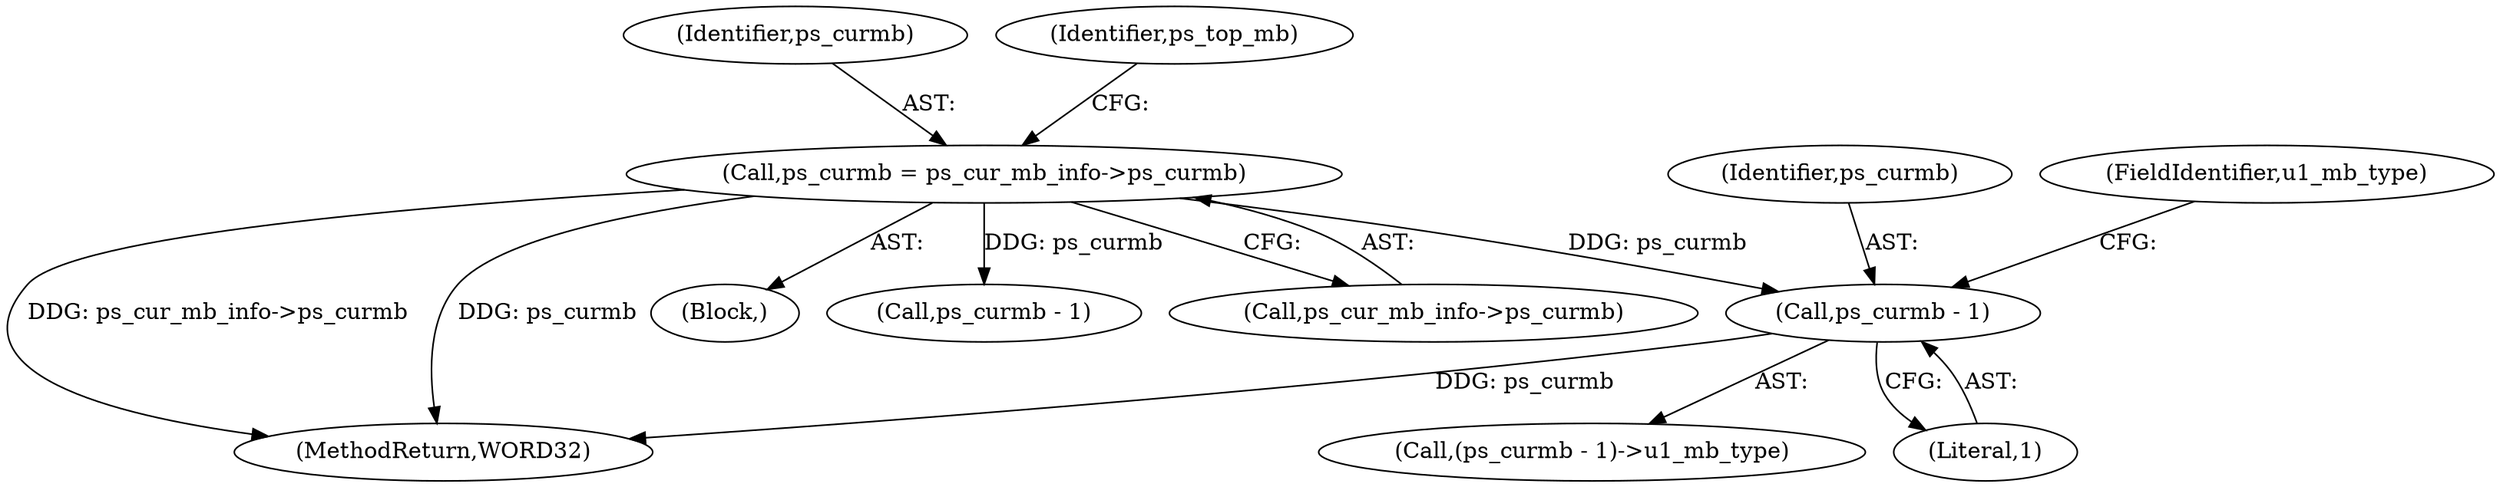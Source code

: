 digraph "0_Android_a583270e1c96d307469c83dc42bd3c5f1b9ef63f@pointer" {
"1001180" [label="(Call,ps_curmb - 1)"];
"1000371" [label="(Call,ps_curmb = ps_cur_mb_info->ps_curmb)"];
"1001181" [label="(Identifier,ps_curmb)"];
"1000373" [label="(Call,ps_cur_mb_info->ps_curmb)"];
"1000371" [label="(Call,ps_curmb = ps_cur_mb_info->ps_curmb)"];
"1003254" [label="(MethodReturn,WORD32)"];
"1000372" [label="(Identifier,ps_curmb)"];
"1000243" [label="(Block,)"];
"1000377" [label="(Identifier,ps_top_mb)"];
"1001182" [label="(Literal,1)"];
"1002003" [label="(Call,ps_curmb - 1)"];
"1001179" [label="(Call,(ps_curmb - 1)->u1_mb_type)"];
"1001180" [label="(Call,ps_curmb - 1)"];
"1001183" [label="(FieldIdentifier,u1_mb_type)"];
"1001180" -> "1001179"  [label="AST: "];
"1001180" -> "1001182"  [label="CFG: "];
"1001181" -> "1001180"  [label="AST: "];
"1001182" -> "1001180"  [label="AST: "];
"1001183" -> "1001180"  [label="CFG: "];
"1001180" -> "1003254"  [label="DDG: ps_curmb"];
"1000371" -> "1001180"  [label="DDG: ps_curmb"];
"1000371" -> "1000243"  [label="AST: "];
"1000371" -> "1000373"  [label="CFG: "];
"1000372" -> "1000371"  [label="AST: "];
"1000373" -> "1000371"  [label="AST: "];
"1000377" -> "1000371"  [label="CFG: "];
"1000371" -> "1003254"  [label="DDG: ps_cur_mb_info->ps_curmb"];
"1000371" -> "1003254"  [label="DDG: ps_curmb"];
"1000371" -> "1002003"  [label="DDG: ps_curmb"];
}
